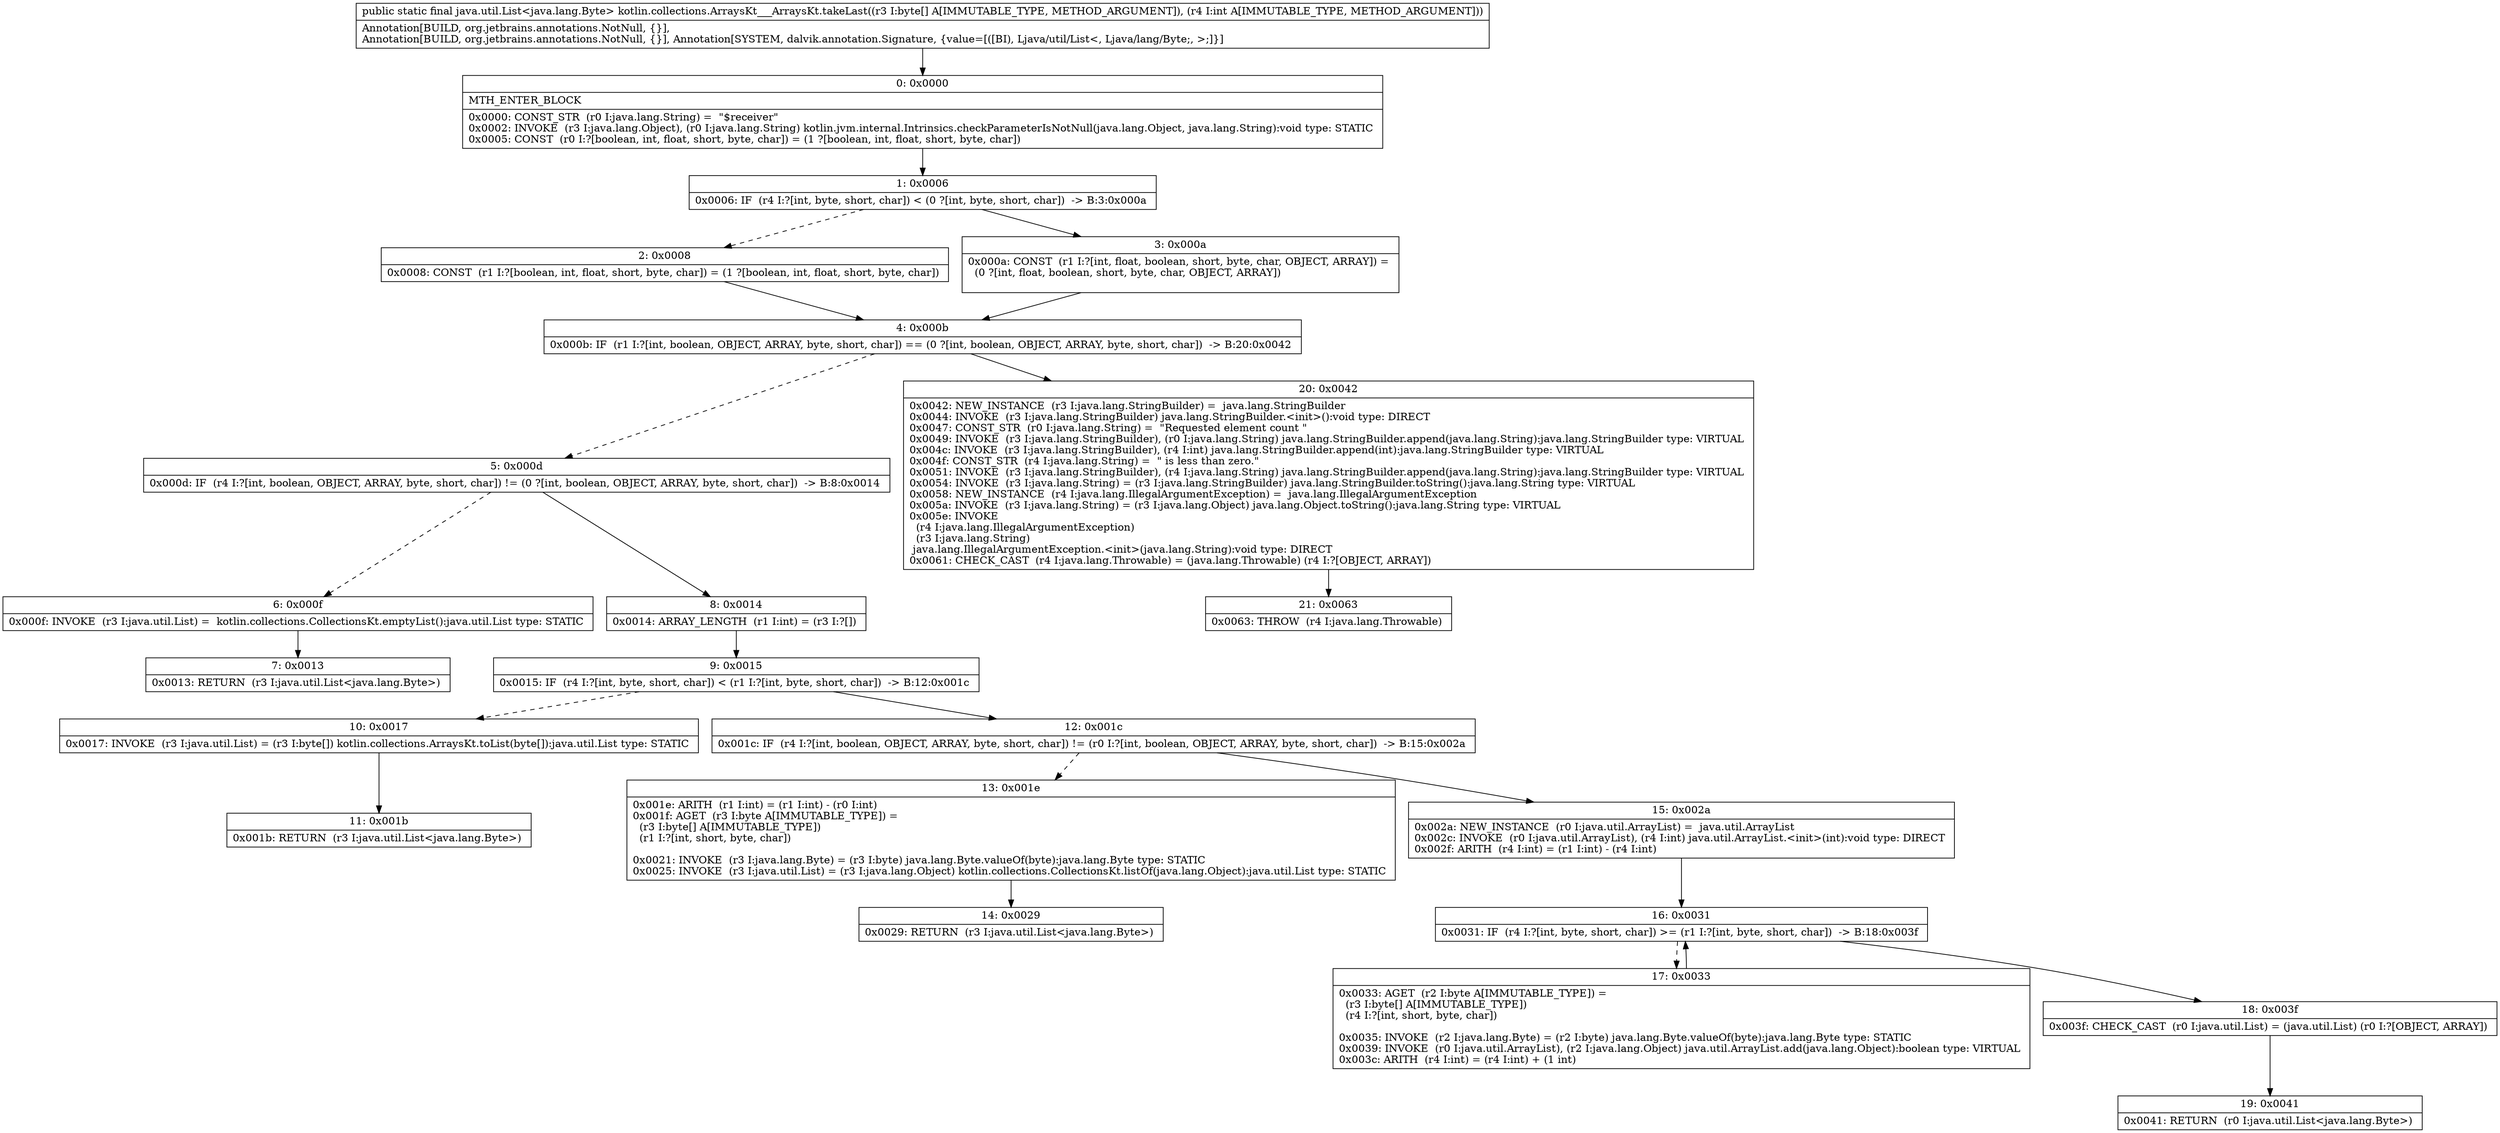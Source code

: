 digraph "CFG forkotlin.collections.ArraysKt___ArraysKt.takeLast([BI)Ljava\/util\/List;" {
Node_0 [shape=record,label="{0\:\ 0x0000|MTH_ENTER_BLOCK\l|0x0000: CONST_STR  (r0 I:java.lang.String) =  \"$receiver\" \l0x0002: INVOKE  (r3 I:java.lang.Object), (r0 I:java.lang.String) kotlin.jvm.internal.Intrinsics.checkParameterIsNotNull(java.lang.Object, java.lang.String):void type: STATIC \l0x0005: CONST  (r0 I:?[boolean, int, float, short, byte, char]) = (1 ?[boolean, int, float, short, byte, char]) \l}"];
Node_1 [shape=record,label="{1\:\ 0x0006|0x0006: IF  (r4 I:?[int, byte, short, char]) \< (0 ?[int, byte, short, char])  \-\> B:3:0x000a \l}"];
Node_2 [shape=record,label="{2\:\ 0x0008|0x0008: CONST  (r1 I:?[boolean, int, float, short, byte, char]) = (1 ?[boolean, int, float, short, byte, char]) \l}"];
Node_3 [shape=record,label="{3\:\ 0x000a|0x000a: CONST  (r1 I:?[int, float, boolean, short, byte, char, OBJECT, ARRAY]) = \l  (0 ?[int, float, boolean, short, byte, char, OBJECT, ARRAY])\l \l}"];
Node_4 [shape=record,label="{4\:\ 0x000b|0x000b: IF  (r1 I:?[int, boolean, OBJECT, ARRAY, byte, short, char]) == (0 ?[int, boolean, OBJECT, ARRAY, byte, short, char])  \-\> B:20:0x0042 \l}"];
Node_5 [shape=record,label="{5\:\ 0x000d|0x000d: IF  (r4 I:?[int, boolean, OBJECT, ARRAY, byte, short, char]) != (0 ?[int, boolean, OBJECT, ARRAY, byte, short, char])  \-\> B:8:0x0014 \l}"];
Node_6 [shape=record,label="{6\:\ 0x000f|0x000f: INVOKE  (r3 I:java.util.List) =  kotlin.collections.CollectionsKt.emptyList():java.util.List type: STATIC \l}"];
Node_7 [shape=record,label="{7\:\ 0x0013|0x0013: RETURN  (r3 I:java.util.List\<java.lang.Byte\>) \l}"];
Node_8 [shape=record,label="{8\:\ 0x0014|0x0014: ARRAY_LENGTH  (r1 I:int) = (r3 I:?[]) \l}"];
Node_9 [shape=record,label="{9\:\ 0x0015|0x0015: IF  (r4 I:?[int, byte, short, char]) \< (r1 I:?[int, byte, short, char])  \-\> B:12:0x001c \l}"];
Node_10 [shape=record,label="{10\:\ 0x0017|0x0017: INVOKE  (r3 I:java.util.List) = (r3 I:byte[]) kotlin.collections.ArraysKt.toList(byte[]):java.util.List type: STATIC \l}"];
Node_11 [shape=record,label="{11\:\ 0x001b|0x001b: RETURN  (r3 I:java.util.List\<java.lang.Byte\>) \l}"];
Node_12 [shape=record,label="{12\:\ 0x001c|0x001c: IF  (r4 I:?[int, boolean, OBJECT, ARRAY, byte, short, char]) != (r0 I:?[int, boolean, OBJECT, ARRAY, byte, short, char])  \-\> B:15:0x002a \l}"];
Node_13 [shape=record,label="{13\:\ 0x001e|0x001e: ARITH  (r1 I:int) = (r1 I:int) \- (r0 I:int) \l0x001f: AGET  (r3 I:byte A[IMMUTABLE_TYPE]) = \l  (r3 I:byte[] A[IMMUTABLE_TYPE])\l  (r1 I:?[int, short, byte, char])\l \l0x0021: INVOKE  (r3 I:java.lang.Byte) = (r3 I:byte) java.lang.Byte.valueOf(byte):java.lang.Byte type: STATIC \l0x0025: INVOKE  (r3 I:java.util.List) = (r3 I:java.lang.Object) kotlin.collections.CollectionsKt.listOf(java.lang.Object):java.util.List type: STATIC \l}"];
Node_14 [shape=record,label="{14\:\ 0x0029|0x0029: RETURN  (r3 I:java.util.List\<java.lang.Byte\>) \l}"];
Node_15 [shape=record,label="{15\:\ 0x002a|0x002a: NEW_INSTANCE  (r0 I:java.util.ArrayList) =  java.util.ArrayList \l0x002c: INVOKE  (r0 I:java.util.ArrayList), (r4 I:int) java.util.ArrayList.\<init\>(int):void type: DIRECT \l0x002f: ARITH  (r4 I:int) = (r1 I:int) \- (r4 I:int) \l}"];
Node_16 [shape=record,label="{16\:\ 0x0031|0x0031: IF  (r4 I:?[int, byte, short, char]) \>= (r1 I:?[int, byte, short, char])  \-\> B:18:0x003f \l}"];
Node_17 [shape=record,label="{17\:\ 0x0033|0x0033: AGET  (r2 I:byte A[IMMUTABLE_TYPE]) = \l  (r3 I:byte[] A[IMMUTABLE_TYPE])\l  (r4 I:?[int, short, byte, char])\l \l0x0035: INVOKE  (r2 I:java.lang.Byte) = (r2 I:byte) java.lang.Byte.valueOf(byte):java.lang.Byte type: STATIC \l0x0039: INVOKE  (r0 I:java.util.ArrayList), (r2 I:java.lang.Object) java.util.ArrayList.add(java.lang.Object):boolean type: VIRTUAL \l0x003c: ARITH  (r4 I:int) = (r4 I:int) + (1 int) \l}"];
Node_18 [shape=record,label="{18\:\ 0x003f|0x003f: CHECK_CAST  (r0 I:java.util.List) = (java.util.List) (r0 I:?[OBJECT, ARRAY]) \l}"];
Node_19 [shape=record,label="{19\:\ 0x0041|0x0041: RETURN  (r0 I:java.util.List\<java.lang.Byte\>) \l}"];
Node_20 [shape=record,label="{20\:\ 0x0042|0x0042: NEW_INSTANCE  (r3 I:java.lang.StringBuilder) =  java.lang.StringBuilder \l0x0044: INVOKE  (r3 I:java.lang.StringBuilder) java.lang.StringBuilder.\<init\>():void type: DIRECT \l0x0047: CONST_STR  (r0 I:java.lang.String) =  \"Requested element count \" \l0x0049: INVOKE  (r3 I:java.lang.StringBuilder), (r0 I:java.lang.String) java.lang.StringBuilder.append(java.lang.String):java.lang.StringBuilder type: VIRTUAL \l0x004c: INVOKE  (r3 I:java.lang.StringBuilder), (r4 I:int) java.lang.StringBuilder.append(int):java.lang.StringBuilder type: VIRTUAL \l0x004f: CONST_STR  (r4 I:java.lang.String) =  \" is less than zero.\" \l0x0051: INVOKE  (r3 I:java.lang.StringBuilder), (r4 I:java.lang.String) java.lang.StringBuilder.append(java.lang.String):java.lang.StringBuilder type: VIRTUAL \l0x0054: INVOKE  (r3 I:java.lang.String) = (r3 I:java.lang.StringBuilder) java.lang.StringBuilder.toString():java.lang.String type: VIRTUAL \l0x0058: NEW_INSTANCE  (r4 I:java.lang.IllegalArgumentException) =  java.lang.IllegalArgumentException \l0x005a: INVOKE  (r3 I:java.lang.String) = (r3 I:java.lang.Object) java.lang.Object.toString():java.lang.String type: VIRTUAL \l0x005e: INVOKE  \l  (r4 I:java.lang.IllegalArgumentException)\l  (r3 I:java.lang.String)\l java.lang.IllegalArgumentException.\<init\>(java.lang.String):void type: DIRECT \l0x0061: CHECK_CAST  (r4 I:java.lang.Throwable) = (java.lang.Throwable) (r4 I:?[OBJECT, ARRAY]) \l}"];
Node_21 [shape=record,label="{21\:\ 0x0063|0x0063: THROW  (r4 I:java.lang.Throwable) \l}"];
MethodNode[shape=record,label="{public static final java.util.List\<java.lang.Byte\> kotlin.collections.ArraysKt___ArraysKt.takeLast((r3 I:byte[] A[IMMUTABLE_TYPE, METHOD_ARGUMENT]), (r4 I:int A[IMMUTABLE_TYPE, METHOD_ARGUMENT]))  | Annotation[BUILD, org.jetbrains.annotations.NotNull, \{\}], \lAnnotation[BUILD, org.jetbrains.annotations.NotNull, \{\}], Annotation[SYSTEM, dalvik.annotation.Signature, \{value=[([BI), Ljava\/util\/List\<, Ljava\/lang\/Byte;, \>;]\}]\l}"];
MethodNode -> Node_0;
Node_0 -> Node_1;
Node_1 -> Node_2[style=dashed];
Node_1 -> Node_3;
Node_2 -> Node_4;
Node_3 -> Node_4;
Node_4 -> Node_5[style=dashed];
Node_4 -> Node_20;
Node_5 -> Node_6[style=dashed];
Node_5 -> Node_8;
Node_6 -> Node_7;
Node_8 -> Node_9;
Node_9 -> Node_10[style=dashed];
Node_9 -> Node_12;
Node_10 -> Node_11;
Node_12 -> Node_13[style=dashed];
Node_12 -> Node_15;
Node_13 -> Node_14;
Node_15 -> Node_16;
Node_16 -> Node_17[style=dashed];
Node_16 -> Node_18;
Node_17 -> Node_16;
Node_18 -> Node_19;
Node_20 -> Node_21;
}

